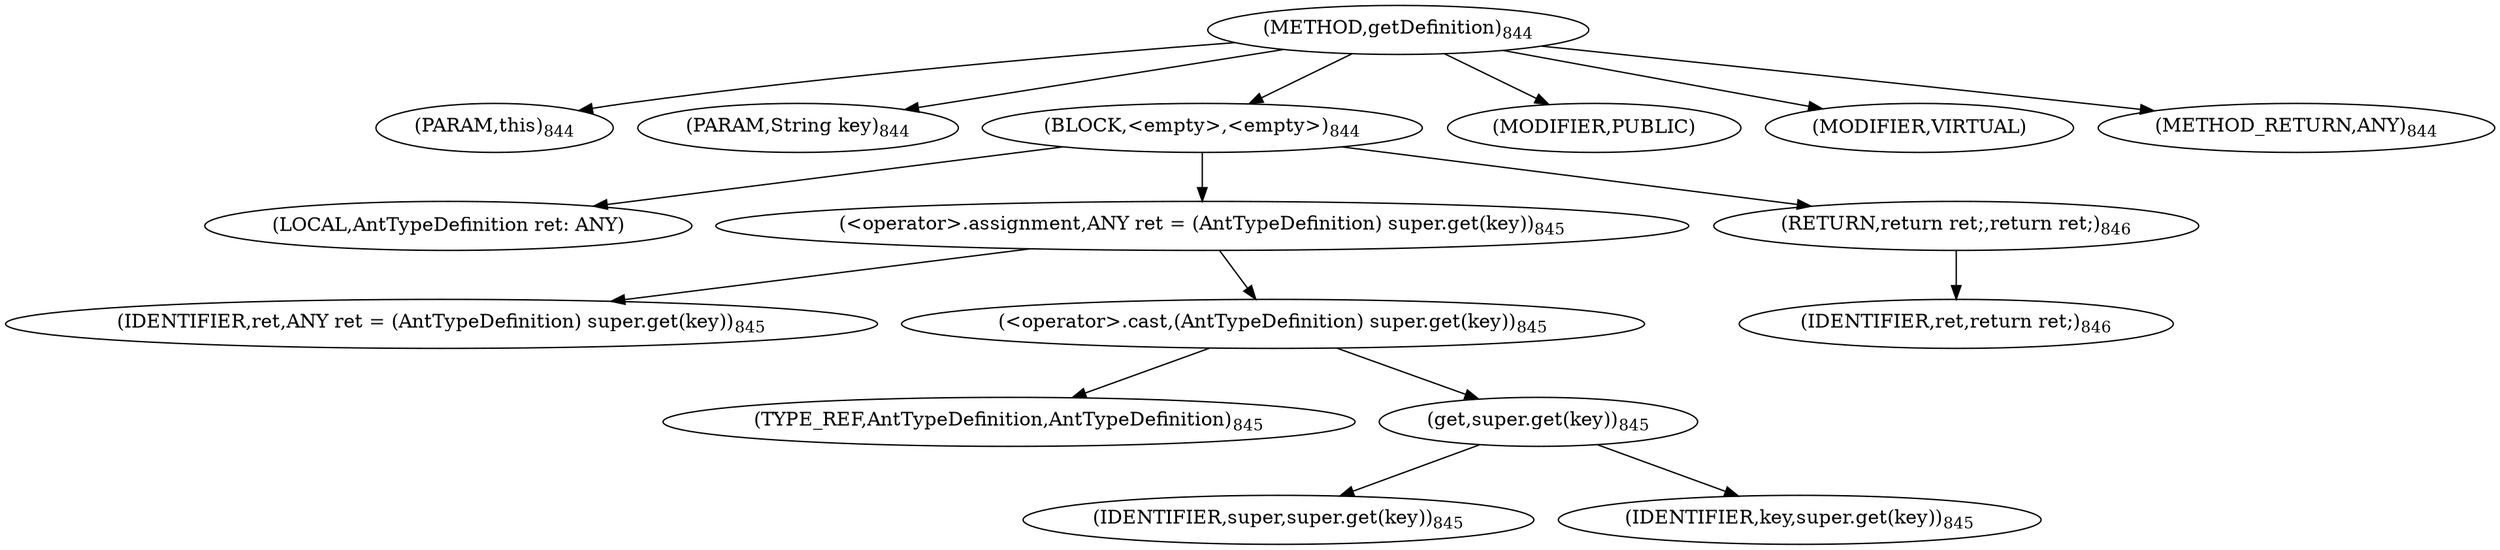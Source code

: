 digraph "getDefinition" {  
"1774" [label = <(METHOD,getDefinition)<SUB>844</SUB>> ]
"1775" [label = <(PARAM,this)<SUB>844</SUB>> ]
"1776" [label = <(PARAM,String key)<SUB>844</SUB>> ]
"1777" [label = <(BLOCK,&lt;empty&gt;,&lt;empty&gt;)<SUB>844</SUB>> ]
"1778" [label = <(LOCAL,AntTypeDefinition ret: ANY)> ]
"1779" [label = <(&lt;operator&gt;.assignment,ANY ret = (AntTypeDefinition) super.get(key))<SUB>845</SUB>> ]
"1780" [label = <(IDENTIFIER,ret,ANY ret = (AntTypeDefinition) super.get(key))<SUB>845</SUB>> ]
"1781" [label = <(&lt;operator&gt;.cast,(AntTypeDefinition) super.get(key))<SUB>845</SUB>> ]
"1782" [label = <(TYPE_REF,AntTypeDefinition,AntTypeDefinition)<SUB>845</SUB>> ]
"1783" [label = <(get,super.get(key))<SUB>845</SUB>> ]
"1784" [label = <(IDENTIFIER,super,super.get(key))<SUB>845</SUB>> ]
"1785" [label = <(IDENTIFIER,key,super.get(key))<SUB>845</SUB>> ]
"1786" [label = <(RETURN,return ret;,return ret;)<SUB>846</SUB>> ]
"1787" [label = <(IDENTIFIER,ret,return ret;)<SUB>846</SUB>> ]
"1788" [label = <(MODIFIER,PUBLIC)> ]
"1789" [label = <(MODIFIER,VIRTUAL)> ]
"1790" [label = <(METHOD_RETURN,ANY)<SUB>844</SUB>> ]
  "1774" -> "1775" 
  "1774" -> "1776" 
  "1774" -> "1777" 
  "1774" -> "1788" 
  "1774" -> "1789" 
  "1774" -> "1790" 
  "1777" -> "1778" 
  "1777" -> "1779" 
  "1777" -> "1786" 
  "1779" -> "1780" 
  "1779" -> "1781" 
  "1781" -> "1782" 
  "1781" -> "1783" 
  "1783" -> "1784" 
  "1783" -> "1785" 
  "1786" -> "1787" 
}
